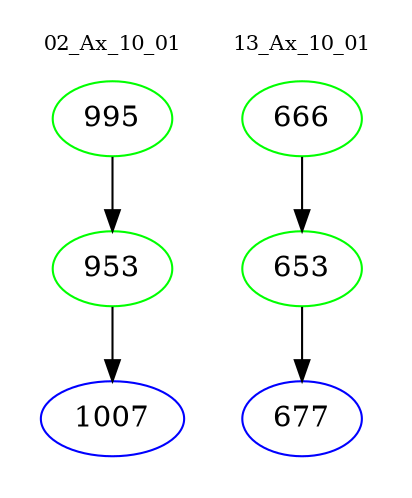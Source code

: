 digraph{
subgraph cluster_0 {
color = white
label = "02_Ax_10_01";
fontsize=10;
T0_995 [label="995", color="green"]
T0_995 -> T0_953 [color="black"]
T0_953 [label="953", color="green"]
T0_953 -> T0_1007 [color="black"]
T0_1007 [label="1007", color="blue"]
}
subgraph cluster_1 {
color = white
label = "13_Ax_10_01";
fontsize=10;
T1_666 [label="666", color="green"]
T1_666 -> T1_653 [color="black"]
T1_653 [label="653", color="green"]
T1_653 -> T1_677 [color="black"]
T1_677 [label="677", color="blue"]
}
}
